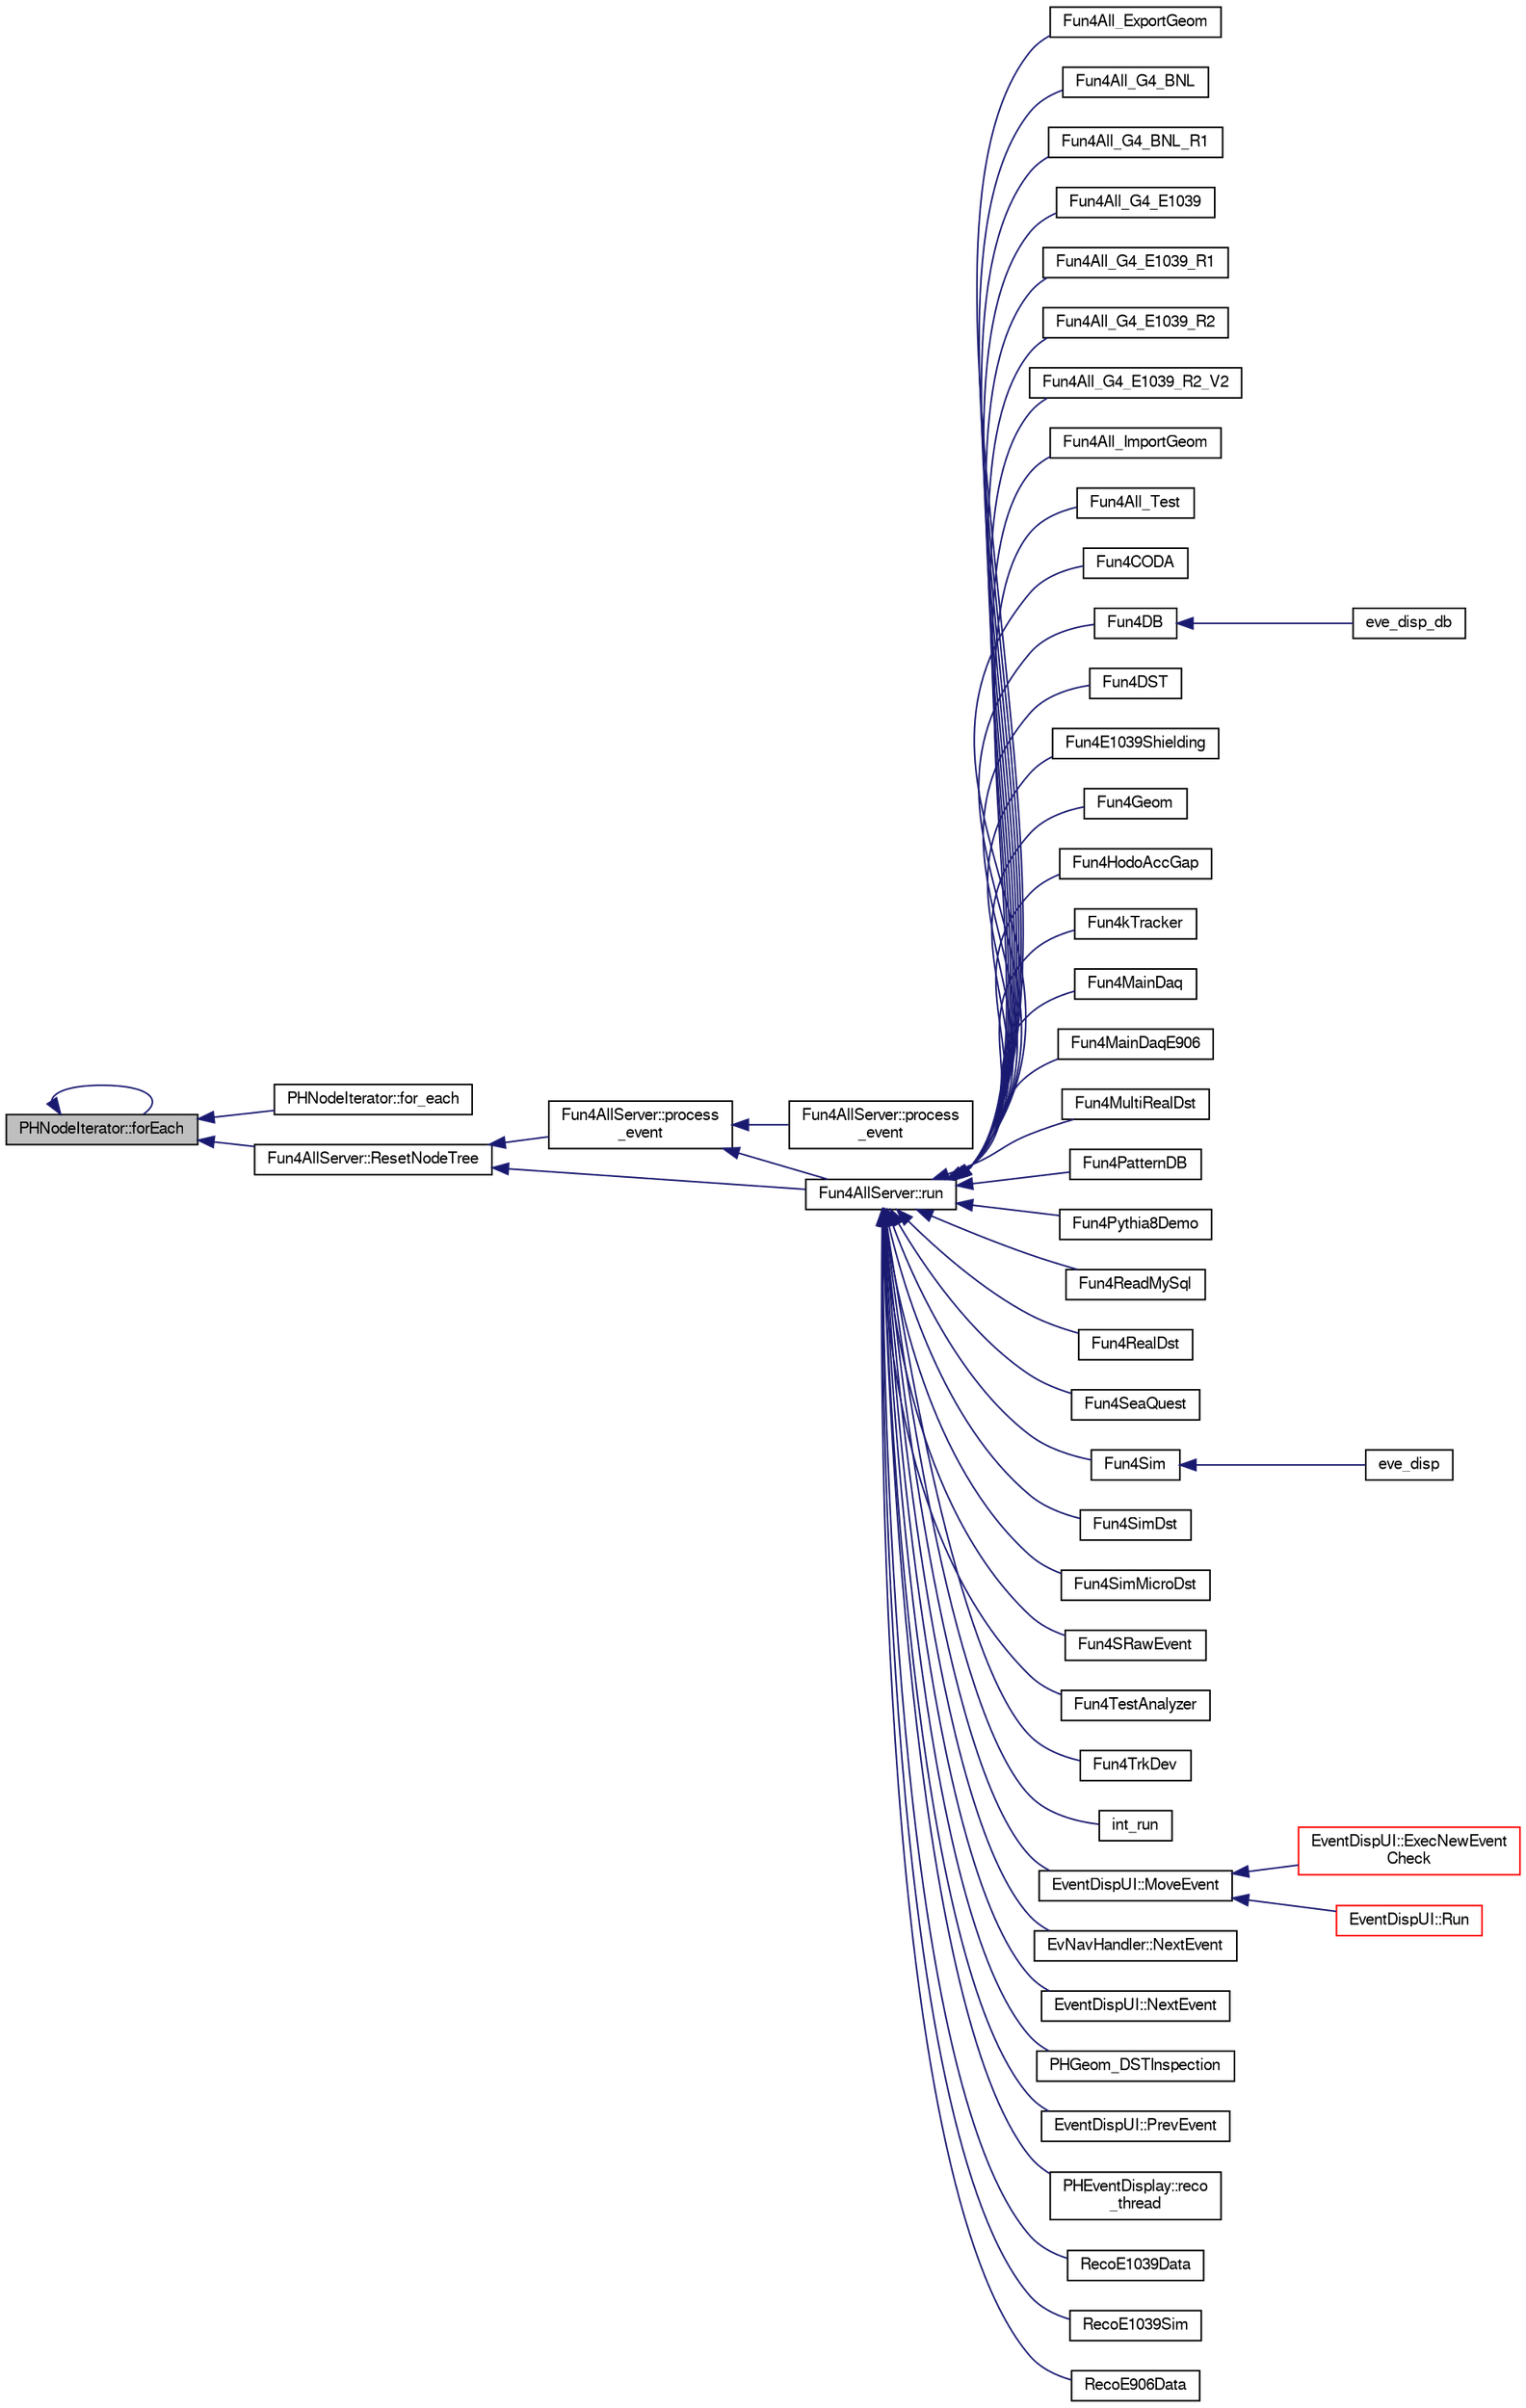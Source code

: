 digraph "PHNodeIterator::forEach"
{
  bgcolor="transparent";
  edge [fontname="FreeSans",fontsize="10",labelfontname="FreeSans",labelfontsize="10"];
  node [fontname="FreeSans",fontsize="10",shape=record];
  rankdir="LR";
  Node1 [label="PHNodeIterator::forEach",height=0.2,width=0.4,color="black", fillcolor="grey75", style="filled" fontcolor="black"];
  Node1 -> Node2 [dir="back",color="midnightblue",fontsize="10",style="solid",fontname="FreeSans"];
  Node2 [label="PHNodeIterator::for_each",height=0.2,width=0.4,color="black",URL="$d5/d07/classPHNodeIterator.html#a07cdbcfd300706ffa96c5b5860b35c43"];
  Node1 -> Node1 [dir="back",color="midnightblue",fontsize="10",style="solid",fontname="FreeSans"];
  Node1 -> Node3 [dir="back",color="midnightblue",fontsize="10",style="solid",fontname="FreeSans"];
  Node3 [label="Fun4AllServer::ResetNodeTree",height=0.2,width=0.4,color="black",URL="$da/d29/classFun4AllServer.html#ab2479a9a3e45d51118e308597acd5228"];
  Node3 -> Node4 [dir="back",color="midnightblue",fontsize="10",style="solid",fontname="FreeSans"];
  Node4 [label="Fun4AllServer::process\l_event",height=0.2,width=0.4,color="black",URL="$da/d29/classFun4AllServer.html#a6a65a944dfb40966ace97d35ab1f7942"];
  Node4 -> Node5 [dir="back",color="midnightblue",fontsize="10",style="solid",fontname="FreeSans"];
  Node5 [label="Fun4AllServer::process\l_event",height=0.2,width=0.4,color="black",URL="$da/d29/classFun4AllServer.html#a94738b092fa009fcea45737d8ea41224"];
  Node4 -> Node6 [dir="back",color="midnightblue",fontsize="10",style="solid",fontname="FreeSans"];
  Node6 [label="Fun4AllServer::run",height=0.2,width=0.4,color="black",URL="$da/d29/classFun4AllServer.html#a11bbc8b2f53bc06e0b05ee202dd6372a",tooltip="run n events (0 means up to end of file) "];
  Node6 -> Node7 [dir="back",color="midnightblue",fontsize="10",style="solid",fontname="FreeSans"];
  Node7 [label="Fun4All_ExportGeom",height=0.2,width=0.4,color="black",URL="$df/d51/Fun4All__ExportGeom_8C.html#a582925c51bad38d562cf19e71211adfd",tooltip="get geometry from DST file and output TGeoManager ROOT files or other formats of geometry files ..."];
  Node6 -> Node8 [dir="back",color="midnightblue",fontsize="10",style="solid",fontname="FreeSans"];
  Node8 [label="Fun4All_G4_BNL",height=0.2,width=0.4,color="black",URL="$d9/de0/Fun4All__G4__BNL_8C.html#a62a558c2bb73d1be82a65b16f52ce2e0"];
  Node6 -> Node9 [dir="back",color="midnightblue",fontsize="10",style="solid",fontname="FreeSans"];
  Node9 [label="Fun4All_G4_BNL_R1",height=0.2,width=0.4,color="black",URL="$de/dad/Fun4All__G4__BNL__R1_8C.html#a361be596f3554cfa3d0fc26346c50c31"];
  Node6 -> Node10 [dir="back",color="midnightblue",fontsize="10",style="solid",fontname="FreeSans"];
  Node10 [label="Fun4All_G4_E1039",height=0.2,width=0.4,color="black",URL="$d1/d24/Fun4All__G4__E1039_8C.html#ad81863c21df83a735c57713bc9ec59b1"];
  Node6 -> Node11 [dir="back",color="midnightblue",fontsize="10",style="solid",fontname="FreeSans"];
  Node11 [label="Fun4All_G4_E1039_R1",height=0.2,width=0.4,color="black",URL="$de/d10/Fun4All__G4__E1039__R1_8C.html#aa484b834b55e3114dfd4cd82dcd11831"];
  Node6 -> Node12 [dir="back",color="midnightblue",fontsize="10",style="solid",fontname="FreeSans"];
  Node12 [label="Fun4All_G4_E1039_R2",height=0.2,width=0.4,color="black",URL="$df/d98/Fun4All__G4__E1039__R2_8C.html#a0cc5938b98723b2d5216049aad7edb01"];
  Node6 -> Node13 [dir="back",color="midnightblue",fontsize="10",style="solid",fontname="FreeSans"];
  Node13 [label="Fun4All_G4_E1039_R2_V2",height=0.2,width=0.4,color="black",URL="$d1/d91/Fun4All__G4__E1039__R2__V2_8C.html#a89f8b08cddafb17f4ba14e509a0ca1db"];
  Node6 -> Node14 [dir="back",color="midnightblue",fontsize="10",style="solid",fontname="FreeSans"];
  Node14 [label="Fun4All_ImportGeom",height=0.2,width=0.4,color="black",URL="$d9/d0f/Fun4All__ImportGeom_8C.html#a3388968a8dae60e9eb62b1126f747b6a",tooltip="Read in a Geometry file, and output DST and ROOT TGeo files. "];
  Node6 -> Node15 [dir="back",color="midnightblue",fontsize="10",style="solid",fontname="FreeSans"];
  Node15 [label="Fun4All_Test",height=0.2,width=0.4,color="black",URL="$d5/db4/Fun4All__Test_8C.html#ae69a57ea66fbed58544200f95796a66f"];
  Node6 -> Node16 [dir="back",color="midnightblue",fontsize="10",style="solid",fontname="FreeSans"];
  Node16 [label="Fun4CODA",height=0.2,width=0.4,color="black",URL="$db/dbe/Fun4CODA_8C.html#a1bbee777074605aa2a59ddf9b2b52742"];
  Node6 -> Node17 [dir="back",color="midnightblue",fontsize="10",style="solid",fontname="FreeSans"];
  Node17 [label="Fun4DB",height=0.2,width=0.4,color="black",URL="$df/dc0/Fun4DB_8C.html#a156048b96f7485e3cc410afbc05fc286"];
  Node17 -> Node18 [dir="back",color="midnightblue",fontsize="10",style="solid",fontname="FreeSans"];
  Node18 [label="eve_disp_db",height=0.2,width=0.4,color="black",URL="$de/d2a/eve__disp__db_8C.html#aa8b45dd9cf940c8aff427aed5d9db19f"];
  Node6 -> Node19 [dir="back",color="midnightblue",fontsize="10",style="solid",fontname="FreeSans"];
  Node19 [label="Fun4DST",height=0.2,width=0.4,color="black",URL="$de/daf/Fun4DST_8C.html#a6a43c5ad028285b022976fa872e60cbc"];
  Node6 -> Node20 [dir="back",color="midnightblue",fontsize="10",style="solid",fontname="FreeSans"];
  Node20 [label="Fun4E1039Shielding",height=0.2,width=0.4,color="black",URL="$d2/d24/Fun4E1039Shielding_8C.html#a42592782dd55d6e219305ff678a00dc2"];
  Node6 -> Node21 [dir="back",color="midnightblue",fontsize="10",style="solid",fontname="FreeSans"];
  Node21 [label="Fun4Geom",height=0.2,width=0.4,color="black",URL="$db/d7c/Fun4DumpGeom_8C.html#ac8b66de3cf15072c6969f76f6b8f7f4c"];
  Node6 -> Node22 [dir="back",color="midnightblue",fontsize="10",style="solid",fontname="FreeSans"];
  Node22 [label="Fun4HodoAccGap",height=0.2,width=0.4,color="black",URL="$d6/d6a/Fun4HodoAccGap_8C.html#a7aaa0687f144d5e7b417d7e9ac5f36da"];
  Node6 -> Node23 [dir="back",color="midnightblue",fontsize="10",style="solid",fontname="FreeSans"];
  Node23 [label="Fun4kTracker",height=0.2,width=0.4,color="black",URL="$dd/d7d/Fun4kTracker_8C.html#abe7052288e4678d0346333383ad821ff"];
  Node6 -> Node24 [dir="back",color="midnightblue",fontsize="10",style="solid",fontname="FreeSans"];
  Node24 [label="Fun4MainDaq",height=0.2,width=0.4,color="black",URL="$df/d6a/e1039-core_2online_2macros_2Fun4MainDaq_8C.html#ab9151bcfc5d35e7a25c9cf86fddd2bd2",tooltip="Fun4MainDaq.C: Fun4all macro to decode the MainDAQ data. "];
  Node6 -> Node25 [dir="back",color="midnightblue",fontsize="10",style="solid",fontname="FreeSans"];
  Node25 [label="Fun4MainDaqE906",height=0.2,width=0.4,color="black",URL="$d1/d6b/Fun4MainDaqE906_8C.html#a3617355b5c033a5635408b1cd8c29c35",tooltip="Fun4MainDaq.C: Fun4all macro to decode the MainDAQ data. "];
  Node6 -> Node26 [dir="back",color="midnightblue",fontsize="10",style="solid",fontname="FreeSans"];
  Node26 [label="Fun4MultiRealDst",height=0.2,width=0.4,color="black",URL="$da/daa/Fun4RealDst_8C.html#aa80eadb6952b5d52a756d7cf52d05770",tooltip="Function to analyze multiple DST files. "];
  Node6 -> Node27 [dir="back",color="midnightblue",fontsize="10",style="solid",fontname="FreeSans"];
  Node27 [label="Fun4PatternDB",height=0.2,width=0.4,color="black",URL="$d7/d66/Fun4PatternDB_8C.html#a9e68afec0dfdd12961d550386529d5eb"];
  Node6 -> Node28 [dir="back",color="midnightblue",fontsize="10",style="solid",fontname="FreeSans"];
  Node28 [label="Fun4Pythia8Demo",height=0.2,width=0.4,color="black",URL="$de/d66/Fun4Pythia8Demo_8C.html#a6a06be36766511c5ad76013c9cbfe5b5"];
  Node6 -> Node29 [dir="back",color="midnightblue",fontsize="10",style="solid",fontname="FreeSans"];
  Node29 [label="Fun4ReadMySql",height=0.2,width=0.4,color="black",URL="$d9/d8c/Fun4ReadMySql_8C.html#a82110168fa15d41b073c27eeadfc0ff3"];
  Node6 -> Node30 [dir="back",color="midnightblue",fontsize="10",style="solid",fontname="FreeSans"];
  Node30 [label="Fun4RealDst",height=0.2,width=0.4,color="black",URL="$da/daa/Fun4RealDst_8C.html#af2bc551d71266cd8c5a6daeea6a861d8",tooltip="Fun4MainDaq.C: Fun4all macro to decode the MainDAQ data. "];
  Node6 -> Node31 [dir="back",color="midnightblue",fontsize="10",style="solid",fontname="FreeSans"];
  Node31 [label="Fun4SeaQuest",height=0.2,width=0.4,color="black",URL="$d6/d4c/Fun4SeaQuest_8C.html#a81bffd149f5c71602cb40eb0f45019c3"];
  Node6 -> Node32 [dir="back",color="midnightblue",fontsize="10",style="solid",fontname="FreeSans"];
  Node32 [label="Fun4Sim",height=0.2,width=0.4,color="black",URL="$d7/d65/e1039-core_2macros_2Fun4Sim_8C.html#a5e9276116ae0064f58b288a1e0e4e3db"];
  Node32 -> Node33 [dir="back",color="midnightblue",fontsize="10",style="solid",fontname="FreeSans"];
  Node33 [label="eve_disp",height=0.2,width=0.4,color="black",URL="$d2/d96/eve__disp_8C.html#abeb034dea489ef1866373d2464ec5721"];
  Node6 -> Node34 [dir="back",color="midnightblue",fontsize="10",style="solid",fontname="FreeSans"];
  Node34 [label="Fun4SimDst",height=0.2,width=0.4,color="black",URL="$db/dba/Fun4SimDst_8C.html#abf0708efff889232b6c0a7359cfb70ae",tooltip="Fun4SimDst.C: Fun4all macro to analyze the E1039 simulated DST files. "];
  Node6 -> Node35 [dir="back",color="midnightblue",fontsize="10",style="solid",fontname="FreeSans"];
  Node35 [label="Fun4SimMicroDst",height=0.2,width=0.4,color="black",URL="$d6/dac/Fun4SimMicroDst_8C.html#ab980c780491ded824d61247fc1fa6127",tooltip="Fun4SimMicroDst.C: Fun4all macro to analyze you uDST. "];
  Node6 -> Node36 [dir="back",color="midnightblue",fontsize="10",style="solid",fontname="FreeSans"];
  Node36 [label="Fun4SRawEvent",height=0.2,width=0.4,color="black",URL="$d8/de7/Fun4SRawEvent_8C.html#aaa9bb2e956ce860a8cb6e7845bcc4ed5"];
  Node6 -> Node37 [dir="back",color="midnightblue",fontsize="10",style="solid",fontname="FreeSans"];
  Node37 [label="Fun4TestAnalyzer",height=0.2,width=0.4,color="black",URL="$de/d48/Fun4TestAnalyzer_8C.html#af993f3ce438e5ebcb52b97e41124a3db"];
  Node6 -> Node38 [dir="back",color="midnightblue",fontsize="10",style="solid",fontname="FreeSans"];
  Node38 [label="Fun4TrkDev",height=0.2,width=0.4,color="black",URL="$d2/d3a/Fun4TrkDev_8C.html#abd98cf50196a6ad7cb2289d1f0442b73"];
  Node6 -> Node39 [dir="back",color="midnightblue",fontsize="10",style="solid",fontname="FreeSans"];
  Node39 [label="int_run",height=0.2,width=0.4,color="black",URL="$d1/da2/E1039Shielding_2int__run_8C.html#a088590a1a5b93b904ba076de8ca1ef82"];
  Node6 -> Node40 [dir="back",color="midnightblue",fontsize="10",style="solid",fontname="FreeSans"];
  Node40 [label="EventDispUI::MoveEvent",height=0.2,width=0.4,color="black",URL="$d8/d6d/classEventDispUI.html#a56a1055e13ce1e361c85c1820e44a9b3"];
  Node40 -> Node41 [dir="back",color="midnightblue",fontsize="10",style="solid",fontname="FreeSans"];
  Node41 [label="EventDispUI::ExecNewEvent\lCheck",height=0.2,width=0.4,color="red",URL="$d8/d6d/classEventDispUI.html#a981ae05d65de438d952e0de96e5c5668"];
  Node40 -> Node42 [dir="back",color="midnightblue",fontsize="10",style="solid",fontname="FreeSans"];
  Node42 [label="EventDispUI::Run",height=0.2,width=0.4,color="red",URL="$d8/d6d/classEventDispUI.html#a7f8c09eb13c68412e90040c07ce9ee84"];
  Node6 -> Node43 [dir="back",color="midnightblue",fontsize="10",style="solid",fontname="FreeSans"];
  Node43 [label="EvNavHandler::NextEvent",height=0.2,width=0.4,color="black",URL="$d2/d99/classEvNavHandler.html#ad5d302e05a2917dbcf1d4b66453b7187"];
  Node6 -> Node44 [dir="back",color="midnightblue",fontsize="10",style="solid",fontname="FreeSans"];
  Node44 [label="EventDispUI::NextEvent",height=0.2,width=0.4,color="black",URL="$d8/d6d/classEventDispUI.html#a93421e77c003c06c1aff15cd2adb1c9a"];
  Node6 -> Node45 [dir="back",color="midnightblue",fontsize="10",style="solid",fontname="FreeSans"];
  Node45 [label="PHGeom_DSTInspection",height=0.2,width=0.4,color="black",URL="$d6/deb/PHGeom__DSTInspection_8C.html#a8a06a40e2950cd31dda512c040049cd0"];
  Node6 -> Node46 [dir="back",color="midnightblue",fontsize="10",style="solid",fontname="FreeSans"];
  Node46 [label="EventDispUI::PrevEvent",height=0.2,width=0.4,color="black",URL="$d8/d6d/classEventDispUI.html#ae9dafaeb3aef27cf0a38037faf17562d"];
  Node6 -> Node47 [dir="back",color="midnightblue",fontsize="10",style="solid",fontname="FreeSans"];
  Node47 [label="PHEventDisplay::reco\l_thread",height=0.2,width=0.4,color="black",URL="$d1/dce/classPHEventDisplay.html#adbfbc3b91e5fae081419271b60e74452"];
  Node6 -> Node48 [dir="back",color="midnightblue",fontsize="10",style="solid",fontname="FreeSans"];
  Node48 [label="RecoE1039Data",height=0.2,width=0.4,color="black",URL="$db/dea/RecoE1039Data_8C.html#a619388c470b52b98a611cb6f18ba24c1"];
  Node6 -> Node49 [dir="back",color="midnightblue",fontsize="10",style="solid",fontname="FreeSans"];
  Node49 [label="RecoE1039Sim",height=0.2,width=0.4,color="black",URL="$d0/d9c/RecoE1039Sim_8C.html#a07edfd7b51752cb53ea50911050a8511"];
  Node6 -> Node50 [dir="back",color="midnightblue",fontsize="10",style="solid",fontname="FreeSans"];
  Node50 [label="RecoE906Data",height=0.2,width=0.4,color="black",URL="$df/d0c/RecoE906Data_8C.html#ad032525ca693000ba382d14d82bf9f2b"];
  Node3 -> Node6 [dir="back",color="midnightblue",fontsize="10",style="solid",fontname="FreeSans"];
}
